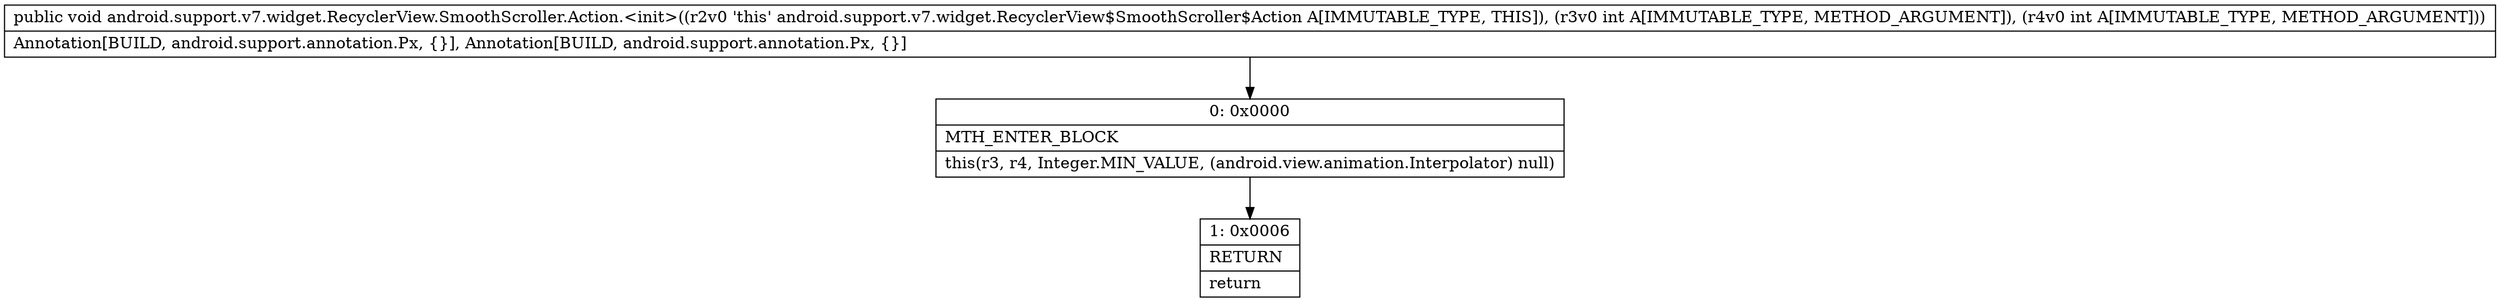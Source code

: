 digraph "CFG forandroid.support.v7.widget.RecyclerView.SmoothScroller.Action.\<init\>(II)V" {
Node_0 [shape=record,label="{0\:\ 0x0000|MTH_ENTER_BLOCK\l|this(r3, r4, Integer.MIN_VALUE, (android.view.animation.Interpolator) null)\l}"];
Node_1 [shape=record,label="{1\:\ 0x0006|RETURN\l|return\l}"];
MethodNode[shape=record,label="{public void android.support.v7.widget.RecyclerView.SmoothScroller.Action.\<init\>((r2v0 'this' android.support.v7.widget.RecyclerView$SmoothScroller$Action A[IMMUTABLE_TYPE, THIS]), (r3v0 int A[IMMUTABLE_TYPE, METHOD_ARGUMENT]), (r4v0 int A[IMMUTABLE_TYPE, METHOD_ARGUMENT]))  | Annotation[BUILD, android.support.annotation.Px, \{\}], Annotation[BUILD, android.support.annotation.Px, \{\}]\l}"];
MethodNode -> Node_0;
Node_0 -> Node_1;
}

